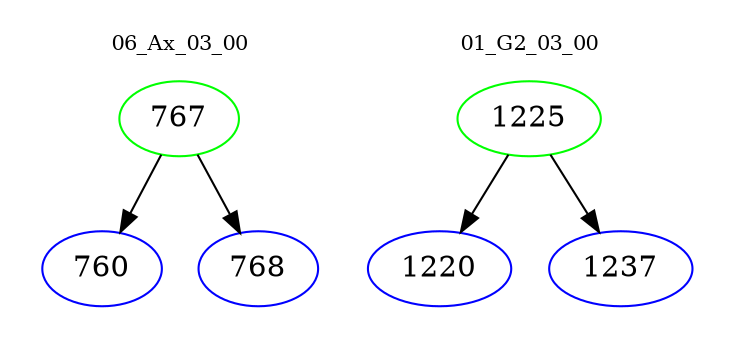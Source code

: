 digraph{
subgraph cluster_0 {
color = white
label = "06_Ax_03_00";
fontsize=10;
T0_767 [label="767", color="green"]
T0_767 -> T0_760 [color="black"]
T0_760 [label="760", color="blue"]
T0_767 -> T0_768 [color="black"]
T0_768 [label="768", color="blue"]
}
subgraph cluster_1 {
color = white
label = "01_G2_03_00";
fontsize=10;
T1_1225 [label="1225", color="green"]
T1_1225 -> T1_1220 [color="black"]
T1_1220 [label="1220", color="blue"]
T1_1225 -> T1_1237 [color="black"]
T1_1237 [label="1237", color="blue"]
}
}
